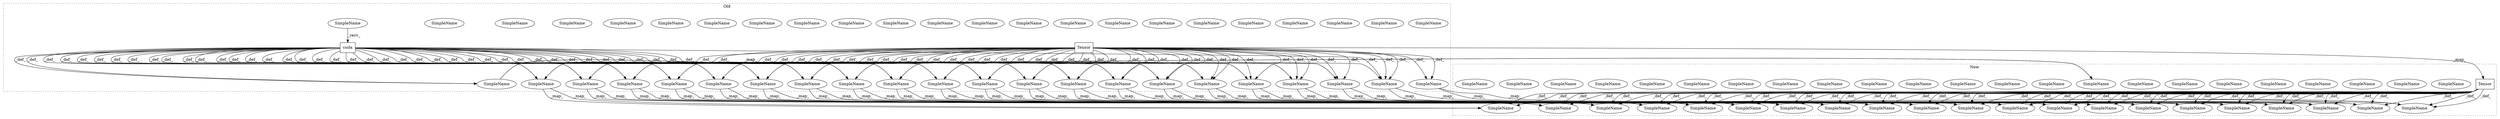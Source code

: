 digraph G {
subgraph cluster0 {
1 [label="Tensor" a="32" s="5931,5944" l="7,1" shape="box"];
3 [label="SimpleName" a="42" s="6720" l="8" shape="ellipse"];
6 [label="SimpleName" a="42" s="6720" l="8" shape="ellipse"];
7 [label="SimpleName" a="42" s="6177" l="7" shape="ellipse"];
10 [label="SimpleName" a="42" s="6177" l="7" shape="ellipse"];
11 [label="SimpleName" a="42" s="6846" l="6" shape="ellipse"];
14 [label="SimpleName" a="42" s="6846" l="6" shape="ellipse"];
15 [label="SimpleName" a="42" s="7331" l="7" shape="ellipse"];
18 [label="SimpleName" a="42" s="7331" l="7" shape="ellipse"];
19 [label="cuda" a="32" s="5807" l="6" shape="box"];
20 [label="SimpleName" a="42" s="5918" l="6" shape="ellipse"];
23 [label="SimpleName" a="42" s="5918" l="6" shape="ellipse"];
24 [label="SimpleName" a="42" s="6652" l="7" shape="ellipse"];
27 [label="SimpleName" a="42" s="6652" l="7" shape="ellipse"];
28 [label="SimpleName" a="42" s="7102" l="8" shape="ellipse"];
31 [label="SimpleName" a="42" s="7102" l="8" shape="ellipse"];
32 [label="SimpleName" a="42" s="5777" l="7" shape="ellipse"];
35 [label="SimpleName" a="42" s="5777" l="7" shape="ellipse"];
36 [label="SimpleName" a="42" s="6057" l="7" shape="ellipse"];
39 [label="SimpleName" a="42" s="6057" l="7" shape="ellipse"];
40 [label="SimpleName" a="42" s="6686" l="7" shape="ellipse"];
43 [label="SimpleName" a="42" s="6686" l="7" shape="ellipse"];
44 [label="SimpleName" a="42" s="6788" l="7" shape="ellipse"];
47 [label="SimpleName" a="42" s="6788" l="7" shape="ellipse"];
48 [label="SimpleName" a="42" s="7441" l="8" shape="ellipse"];
51 [label="SimpleName" a="42" s="7441" l="8" shape="ellipse"];
52 [label="SimpleName" a="42" s="7481" l="7" shape="ellipse"];
55 [label="SimpleName" a="42" s="7481" l="7" shape="ellipse"];
56 [label="SimpleName" a="42" s="6922" l="8" shape="ellipse"];
59 [label="SimpleName" a="42" s="6922" l="8" shape="ellipse"];
60 [label="SimpleName" a="42" s="6992" l="7" shape="ellipse"];
63 [label="SimpleName" a="42" s="6992" l="7" shape="ellipse"];
64 [label="SimpleName" a="42" s="6618" l="7" shape="ellipse"];
67 [label="SimpleName" a="42" s="6618" l="7" shape="ellipse"];
68 [label="SimpleName" a="42" s="7142" l="7" shape="ellipse"];
71 [label="SimpleName" a="42" s="7142" l="7" shape="ellipse"];
72 [label="SimpleName" a="42" s="6324" l="7" shape="ellipse"];
75 [label="SimpleName" a="42" s="6324" l="7" shape="ellipse"];
76 [label="SimpleName" a="42" s="7029" l="9" shape="ellipse"];
79 [label="SimpleName" a="42" s="7029" l="9" shape="ellipse"];
80 [label="SimpleName" a="42" s="7261" l="8" shape="ellipse"];
83 [label="SimpleName" a="42" s="7261" l="8" shape="ellipse"];
84 [label="SimpleName" a="42" s="7368" l="9" shape="ellipse"];
87 [label="SimpleName" a="42" s="7368" l="9" shape="ellipse"];
88 [label="SimpleName" a="42" s="6471" l="7" shape="ellipse"];
91 [label="SimpleName" a="42" s="6471" l="7" shape="ellipse"];
92 [label="SimpleName" a="42" s="" l="" shape="ellipse"];
label = "Old";
style="dotted";
}
subgraph cluster1 {
2 [label="Tensor" a="32" s="5917,5930" l="7,1" shape="box"];
4 [label="SimpleName" a="42" s="6723" l="8" shape="ellipse"];
5 [label="SimpleName" a="42" s="6723" l="8" shape="ellipse"];
8 [label="SimpleName" a="42" s="6180" l="7" shape="ellipse"];
9 [label="SimpleName" a="42" s="6180" l="7" shape="ellipse"];
12 [label="SimpleName" a="42" s="6849" l="6" shape="ellipse"];
13 [label="SimpleName" a="42" s="6849" l="6" shape="ellipse"];
16 [label="SimpleName" a="42" s="7334" l="7" shape="ellipse"];
17 [label="SimpleName" a="42" s="7334" l="7" shape="ellipse"];
21 [label="SimpleName" a="42" s="5904" l="6" shape="ellipse"];
22 [label="SimpleName" a="42" s="5904" l="6" shape="ellipse"];
25 [label="SimpleName" a="42" s="6655" l="7" shape="ellipse"];
26 [label="SimpleName" a="42" s="6655" l="7" shape="ellipse"];
29 [label="SimpleName" a="42" s="7105" l="8" shape="ellipse"];
30 [label="SimpleName" a="42" s="7105" l="8" shape="ellipse"];
33 [label="SimpleName" a="42" s="5770" l="7" shape="ellipse"];
34 [label="SimpleName" a="42" s="5770" l="7" shape="ellipse"];
37 [label="SimpleName" a="42" s="6068" l="7" shape="ellipse"];
38 [label="SimpleName" a="42" s="6068" l="7" shape="ellipse"];
41 [label="SimpleName" a="42" s="6689" l="7" shape="ellipse"];
42 [label="SimpleName" a="42" s="6689" l="7" shape="ellipse"];
45 [label="SimpleName" a="42" s="6791" l="7" shape="ellipse"];
46 [label="SimpleName" a="42" s="6791" l="7" shape="ellipse"];
49 [label="SimpleName" a="42" s="7444" l="8" shape="ellipse"];
50 [label="SimpleName" a="42" s="7444" l="8" shape="ellipse"];
53 [label="SimpleName" a="42" s="7484" l="7" shape="ellipse"];
54 [label="SimpleName" a="42" s="7484" l="7" shape="ellipse"];
57 [label="SimpleName" a="42" s="6925" l="8" shape="ellipse"];
58 [label="SimpleName" a="42" s="6925" l="8" shape="ellipse"];
61 [label="SimpleName" a="42" s="6995" l="7" shape="ellipse"];
62 [label="SimpleName" a="42" s="6995" l="7" shape="ellipse"];
65 [label="SimpleName" a="42" s="6621" l="7" shape="ellipse"];
66 [label="SimpleName" a="42" s="6621" l="7" shape="ellipse"];
69 [label="SimpleName" a="42" s="7145" l="7" shape="ellipse"];
70 [label="SimpleName" a="42" s="7145" l="7" shape="ellipse"];
73 [label="SimpleName" a="42" s="6327" l="7" shape="ellipse"];
74 [label="SimpleName" a="42" s="6327" l="7" shape="ellipse"];
77 [label="SimpleName" a="42" s="7032" l="9" shape="ellipse"];
78 [label="SimpleName" a="42" s="7032" l="9" shape="ellipse"];
81 [label="SimpleName" a="42" s="7264" l="8" shape="ellipse"];
82 [label="SimpleName" a="42" s="7264" l="8" shape="ellipse"];
85 [label="SimpleName" a="42" s="7371" l="9" shape="ellipse"];
86 [label="SimpleName" a="42" s="7371" l="9" shape="ellipse"];
89 [label="SimpleName" a="42" s="6474" l="7" shape="ellipse"];
90 [label="SimpleName" a="42" s="6474" l="7" shape="ellipse"];
label = "New";
style="dotted";
}
1 -> 10 [label="_def_"];
1 -> 87 [label="_def_"];
1 -> 51 [label="_def_"];
1 -> 2 [label="_map_"];
1 -> 6 [label="_def_"];
1 -> 47 [label="_def_"];
1 -> 63 [label="_def_"];
1 -> 59 [label="_def_"];
1 -> 87 [label="_def_"];
1 -> 18 [label="_def_"];
1 -> 18 [label="_def_"];
1 -> 75 [label="_def_"];
1 -> 14 [label="_def_"];
1 -> 23 [label="_def_"];
1 -> 14 [label="_def_"];
1 -> 39 [label="_def_"];
1 -> 31 [label="_def_"];
1 -> 63 [label="_def_"];
1 -> 27 [label="_def_"];
1 -> 91 [label="_def_"];
1 -> 55 [label="_def_"];
1 -> 79 [label="_def_"];
1 -> 23 [label="_def_"];
1 -> 83 [label="_def_"];
1 -> 91 [label="_def_"];
1 -> 43 [label="_def_"];
1 -> 55 [label="_def_"];
1 -> 71 [label="_def_"];
1 -> 43 [label="_def_"];
1 -> 59 [label="_def_"];
1 -> 27 [label="_def_"];
1 -> 71 [label="_def_"];
1 -> 67 [label="_def_"];
1 -> 10 [label="_def_"];
1 -> 31 [label="_def_"];
1 -> 39 [label="_def_"];
1 -> 75 [label="_def_"];
1 -> 51 [label="_def_"];
1 -> 6 [label="_def_"];
1 -> 83 [label="_def_"];
1 -> 47 [label="_def_"];
1 -> 67 [label="_def_"];
1 -> 79 [label="_def_"];
2 -> 26 [label="_def_"];
2 -> 38 [label="_def_"];
2 -> 50 [label="_def_"];
2 -> 30 [label="_def_"];
2 -> 62 [label="_def_"];
2 -> 50 [label="_def_"];
2 -> 78 [label="_def_"];
2 -> 46 [label="_def_"];
2 -> 78 [label="_def_"];
2 -> 26 [label="_def_"];
2 -> 74 [label="_def_"];
2 -> 22 [label="_def_"];
2 -> 54 [label="_def_"];
2 -> 86 [label="_def_"];
2 -> 9 [label="_def_"];
2 -> 42 [label="_def_"];
2 -> 82 [label="_def_"];
2 -> 42 [label="_def_"];
2 -> 46 [label="_def_"];
2 -> 5 [label="_def_"];
2 -> 17 [label="_def_"];
2 -> 58 [label="_def_"];
2 -> 58 [label="_def_"];
2 -> 66 [label="_def_"];
2 -> 90 [label="_def_"];
2 -> 62 [label="_def_"];
2 -> 5 [label="_def_"];
2 -> 30 [label="_def_"];
2 -> 70 [label="_def_"];
2 -> 38 [label="_def_"];
2 -> 90 [label="_def_"];
2 -> 86 [label="_def_"];
2 -> 70 [label="_def_"];
2 -> 74 [label="_def_"];
2 -> 9 [label="_def_"];
2 -> 54 [label="_def_"];
2 -> 13 [label="_def_"];
2 -> 66 [label="_def_"];
2 -> 13 [label="_def_"];
2 -> 17 [label="_def_"];
2 -> 22 [label="_def_"];
2 -> 82 [label="_def_"];
6 -> 5 [label="_map_"];
6 -> 5 [label="_map_"];
10 -> 9 [label="_map_"];
10 -> 9 [label="_map_"];
14 -> 13 [label="_map_"];
14 -> 13 [label="_map_"];
18 -> 17 [label="_map_"];
18 -> 17 [label="_map_"];
19 -> 6 [label="_def_"];
19 -> 39 [label="_def_"];
19 -> 59 [label="_def_"];
19 -> 79 [label="_def_"];
19 -> 83 [label="_def_"];
19 -> 47 [label="_def_"];
19 -> 43 [label="_def_"];
19 -> 18 [label="_def_"];
19 -> 31 [label="_def_"];
19 -> 67 [label="_def_"];
19 -> 27 [label="_def_"];
19 -> 10 [label="_def_"];
19 -> 18 [label="_def_"];
19 -> 71 [label="_def_"];
19 -> 79 [label="_def_"];
19 -> 27 [label="_def_"];
19 -> 43 [label="_def_"];
19 -> 83 [label="_def_"];
19 -> 55 [label="_def_"];
19 -> 67 [label="_def_"];
19 -> 35 [label="_def_"];
19 -> 55 [label="_def_"];
19 -> 35 [label="_def_"];
19 -> 75 [label="_def_"];
19 -> 71 [label="_def_"];
19 -> 14 [label="_def_"];
19 -> 10 [label="_def_"];
19 -> 39 [label="_def_"];
19 -> 14 [label="_def_"];
19 -> 63 [label="_def_"];
19 -> 59 [label="_def_"];
19 -> 63 [label="_def_"];
19 -> 87 [label="_def_"];
19 -> 31 [label="_def_"];
19 -> 51 [label="_def_"];
19 -> 91 [label="_def_"];
19 -> 6 [label="_def_"];
19 -> 47 [label="_def_"];
19 -> 75 [label="_def_"];
19 -> 51 [label="_def_"];
19 -> 91 [label="_def_"];
19 -> 87 [label="_def_"];
23 -> 22 [label="_map_"];
23 -> 22 [label="_map_"];
27 -> 26 [label="_map_"];
27 -> 26 [label="_map_"];
31 -> 30 [label="_map_"];
31 -> 30 [label="_map_"];
35 -> 34 [label="_map_"];
35 -> 34 [label="_map_"];
39 -> 38 [label="_map_"];
39 -> 38 [label="_map_"];
43 -> 42 [label="_map_"];
43 -> 42 [label="_map_"];
47 -> 46 [label="_map_"];
47 -> 46 [label="_map_"];
51 -> 50 [label="_map_"];
51 -> 50 [label="_map_"];
55 -> 54 [label="_map_"];
55 -> 54 [label="_map_"];
59 -> 58 [label="_map_"];
59 -> 58 [label="_map_"];
63 -> 62 [label="_map_"];
63 -> 62 [label="_map_"];
67 -> 66 [label="_map_"];
67 -> 66 [label="_map_"];
71 -> 70 [label="_map_"];
71 -> 70 [label="_map_"];
75 -> 74 [label="_map_"];
75 -> 74 [label="_map_"];
79 -> 78 [label="_map_"];
79 -> 78 [label="_map_"];
83 -> 82 [label="_map_"];
83 -> 82 [label="_map_"];
87 -> 86 [label="_map_"];
87 -> 86 [label="_map_"];
91 -> 90 [label="_map_"];
91 -> 90 [label="_map_"];
92 -> 19 [label="_recv_"];
}